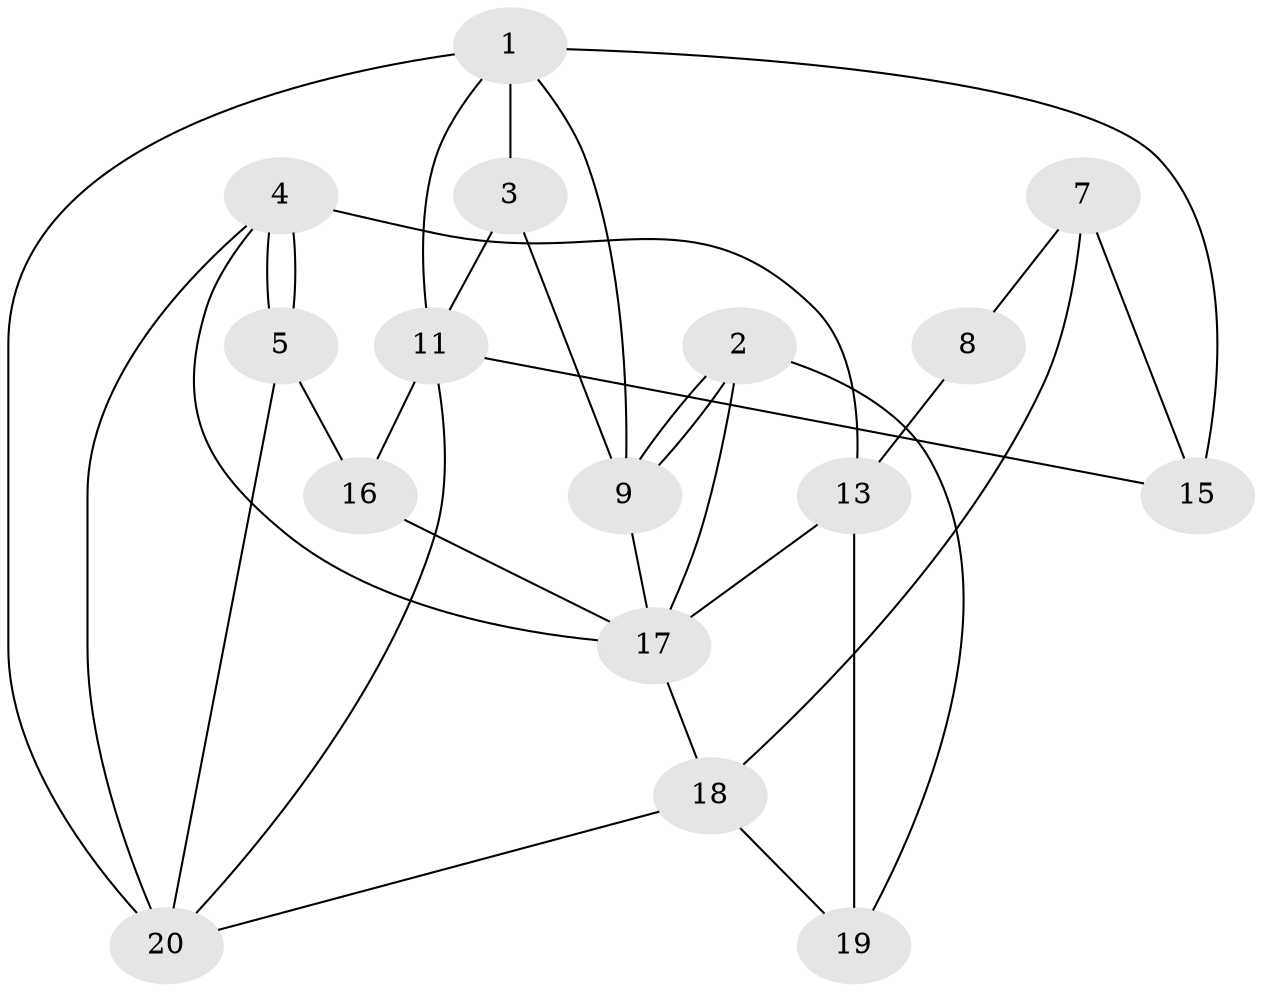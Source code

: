 // Generated by graph-tools (version 1.1) at 2025/46/02/15/25 05:46:28]
// undirected, 16 vertices, 32 edges
graph export_dot {
graph [start="1"]
  node [color=gray90,style=filled];
  1;
  2;
  3;
  4;
  5;
  7;
  8 [super="+10"];
  9 [super="+6"];
  11 [super="+10+12+14"];
  13;
  15;
  16 [super="+6+14"];
  17;
  18 [super="+12"];
  19;
  20;
  1 -- 9;
  1 -- 20;
  1 -- 3;
  1 -- 11;
  1 -- 15;
  2 -- 17;
  2 -- 9;
  2 -- 9;
  2 -- 19;
  3 -- 9;
  3 -- 11;
  4 -- 20;
  4 -- 5;
  4 -- 5;
  4 -- 13;
  4 -- 17;
  5 -- 20;
  5 -- 16;
  7 -- 18;
  7 -- 15;
  7 -- 8;
  8 -- 13;
  9 -- 17;
  11 -- 15;
  11 -- 16;
  11 -- 20;
  13 -- 17;
  13 -- 19;
  16 -- 17;
  17 -- 18;
  18 -- 19;
  18 -- 20;
}
